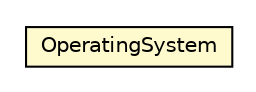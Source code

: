 #!/usr/local/bin/dot
#
# Class diagram 
# Generated by UMLGraph version 5.1 (http://www.umlgraph.org/)
#

digraph G {
	edge [fontname="Helvetica",fontsize=10,labelfontname="Helvetica",labelfontsize=10];
	node [fontname="Helvetica",fontsize=10,shape=plaintext];
	nodesep=0.25;
	ranksep=0.5;
	// com.connectlife.coreserver.tools.os.OperatingSystem
	c584 [label=<<table title="com.connectlife.coreserver.tools.os.OperatingSystem" border="0" cellborder="1" cellspacing="0" cellpadding="2" port="p" bgcolor="lemonChiffon" href="./OperatingSystem.html">
		<tr><td><table border="0" cellspacing="0" cellpadding="1">
<tr><td align="center" balign="center"> OperatingSystem </td></tr>
		</table></td></tr>
		</table>>, fontname="Helvetica", fontcolor="black", fontsize=10.0];
}

